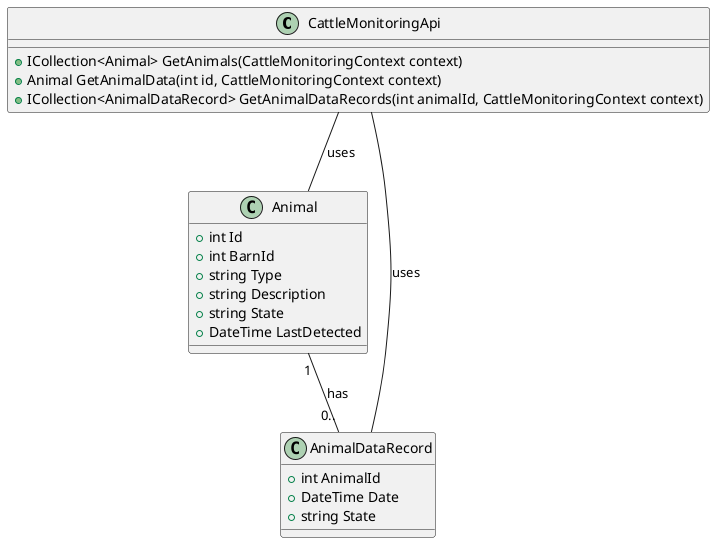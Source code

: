 @startuml C4 CattleMonitoring

class CattleMonitoringApi{
  +ICollection<Animal> GetAnimals(CattleMonitoringContext context)
  +Animal GetAnimalData(int id, CattleMonitoringContext context)
  +ICollection<AnimalDataRecord> GetAnimalDataRecords(int animalId, CattleMonitoringContext context)
}

class Animal {
  +int Id
  +int BarnId
  +string Type
  +string Description
  +string State 
  +DateTime LastDetected
}

class AnimalDataRecord {
  +int AnimalId
  +DateTime Date
  +string State
}

CattleMonitoringApi -- Animal:uses
CattleMonitoringApi -- AnimalDataRecord:uses

Animal "1" -- "0.." AnimalDataRecord: has

@enduml